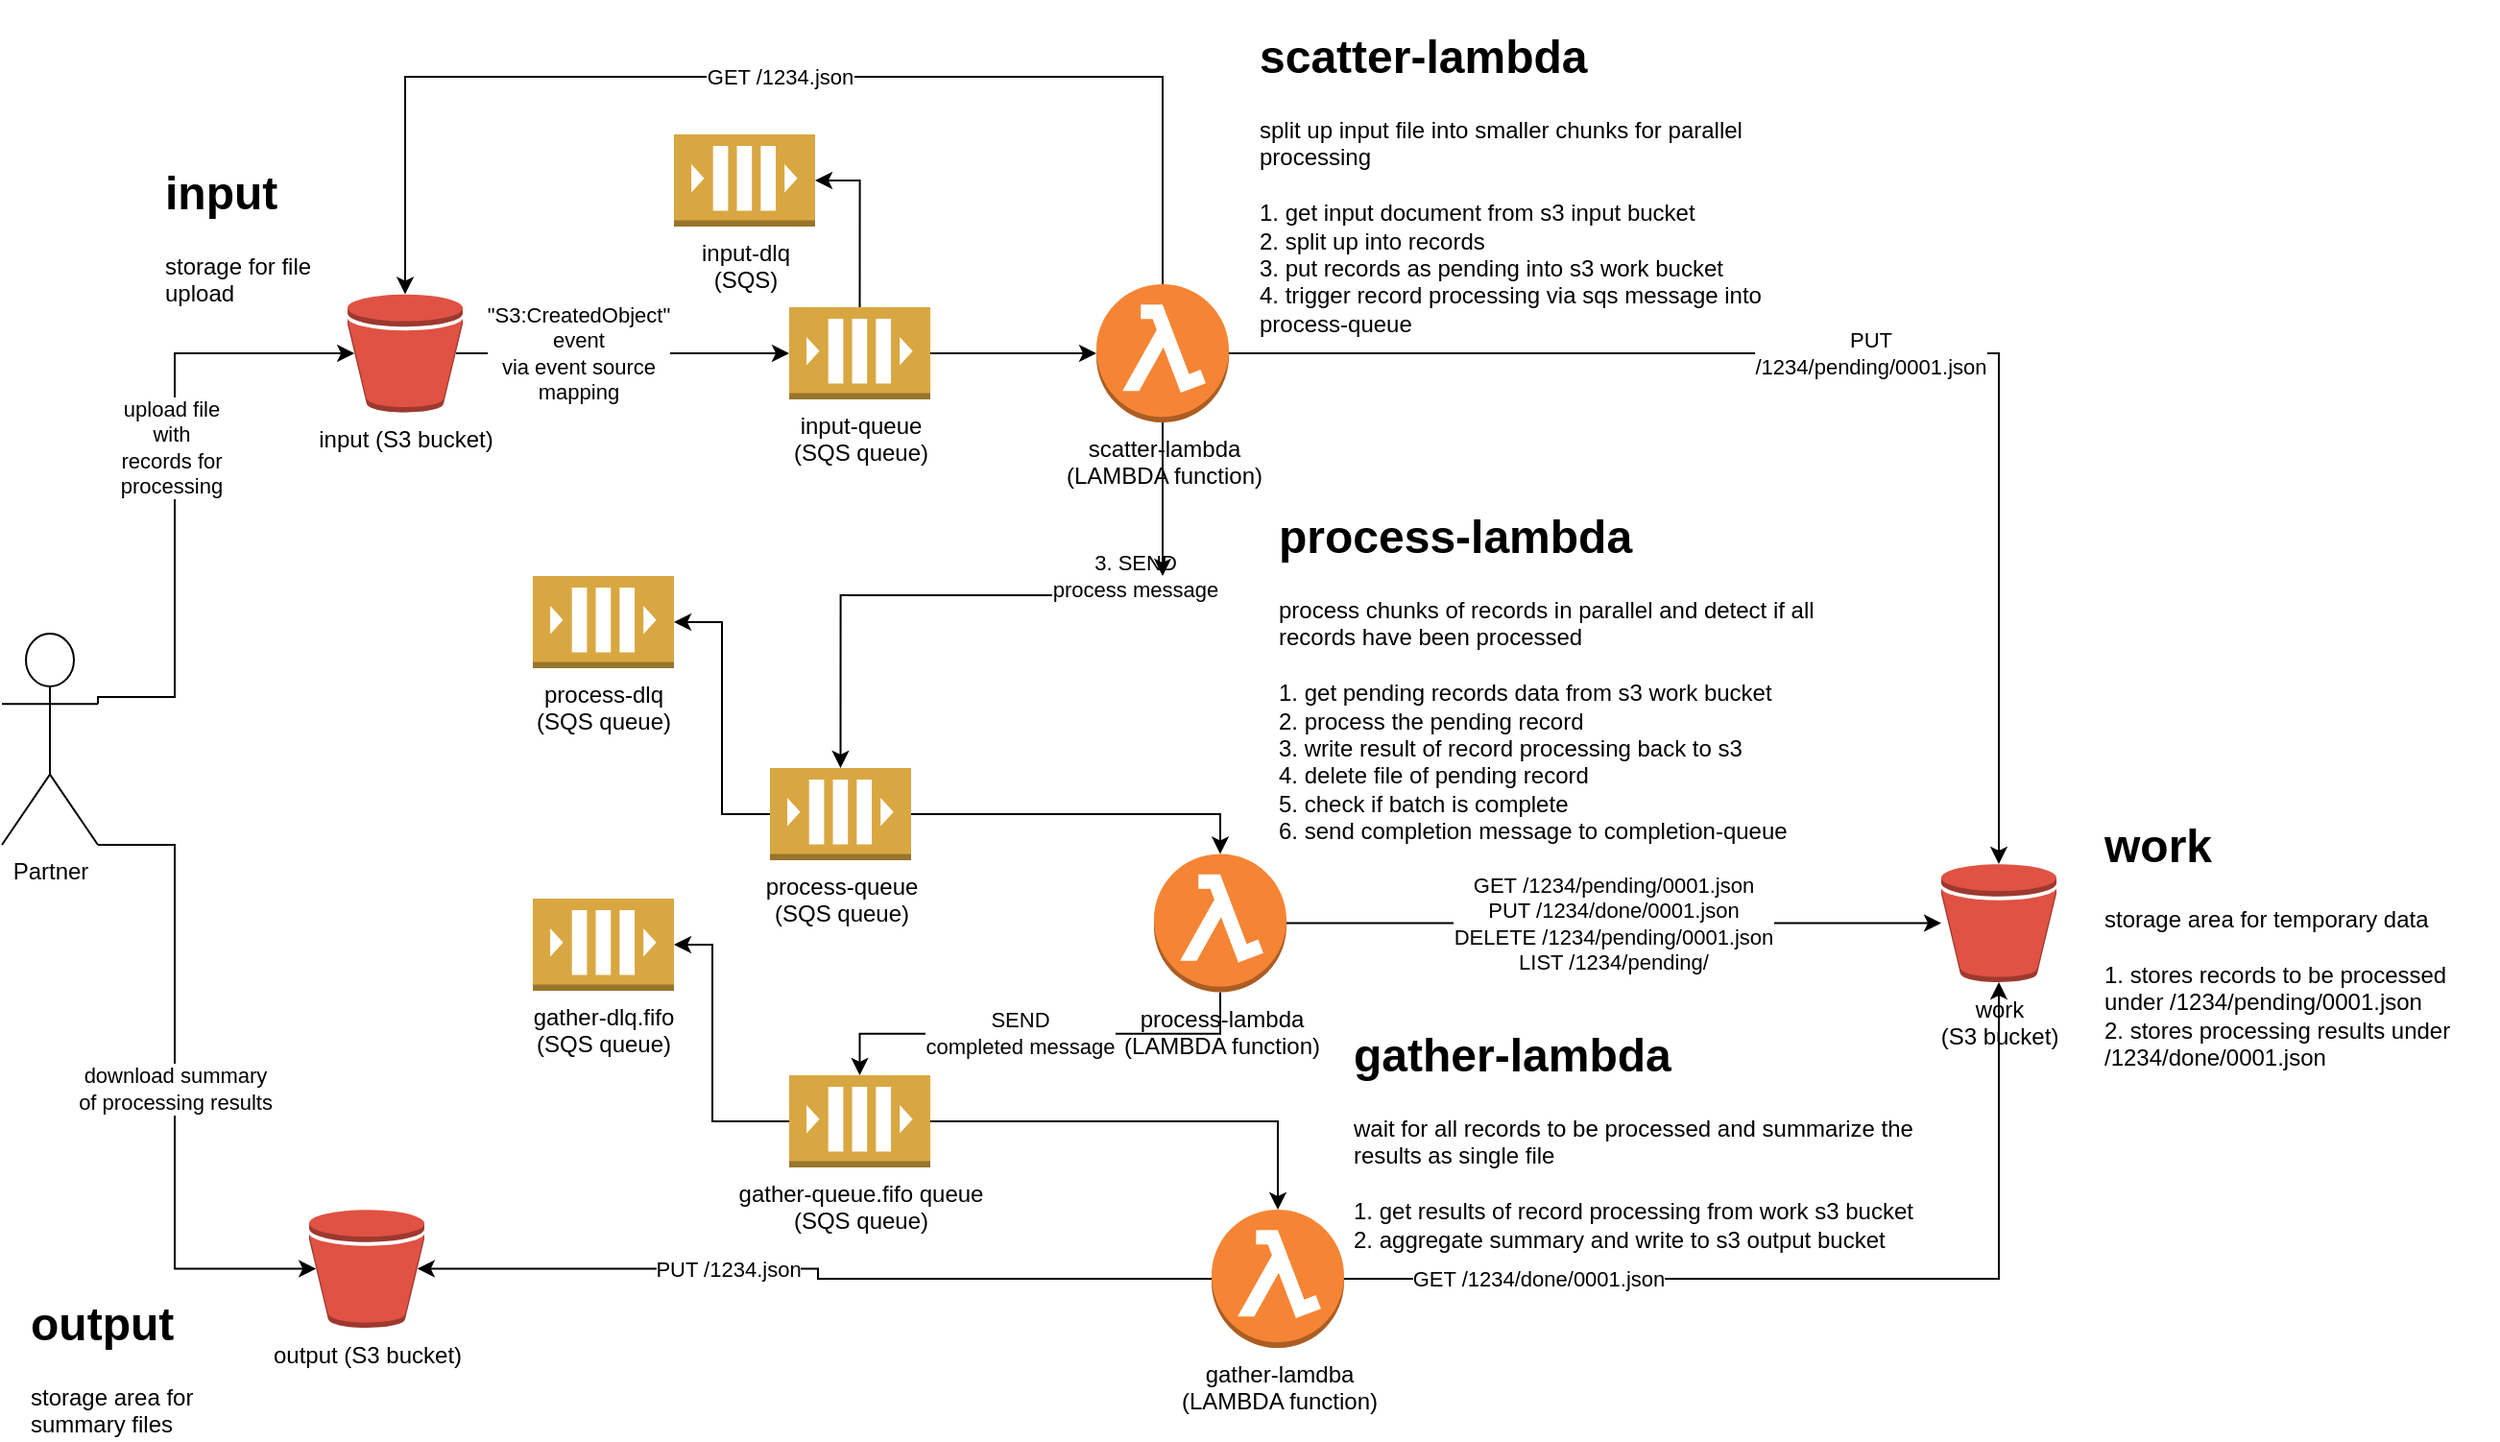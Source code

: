 <mxfile version="13.3.1" type="device"><diagram id="tzkQoiCtUvbGEuOGx7Zk" name="Page-1"><mxGraphModel dx="1865" dy="1777" grid="1" gridSize="10" guides="1" tooltips="1" connect="1" arrows="1" fold="1" page="1" pageScale="1" pageWidth="827" pageHeight="1169" math="0" shadow="0"><root><mxCell id="0"/><mxCell id="1" parent="0"/><mxCell id="6Xwi4XW5B414BrpLq9Nb-12" value="&quot;S3:CreatedObject&quot;&lt;br&gt;event&lt;br&gt;via event source&lt;br&gt;mapping" style="edgeStyle=orthogonalEdgeStyle;rounded=0;orthogonalLoop=1;jettySize=auto;html=1;exitX=0.94;exitY=0.5;exitDx=0;exitDy=0;exitPerimeter=0;" parent="1" source="6Xwi4XW5B414BrpLq9Nb-3" target="6Xwi4XW5B414BrpLq9Nb-4" edge="1"><mxGeometry x="-0.267" relative="1" as="geometry"><mxPoint as="offset"/></mxGeometry></mxCell><mxCell id="6Xwi4XW5B414BrpLq9Nb-3" value="input (S3 bucket)" style="outlineConnect=0;dashed=0;verticalLabelPosition=bottom;verticalAlign=top;align=center;html=1;shape=mxgraph.aws3.bucket;fillColor=#E05243;gradientColor=none;" parent="1" vertex="1"><mxGeometry x="90" y="13.25" width="60" height="61.5" as="geometry"/></mxCell><mxCell id="6Xwi4XW5B414BrpLq9Nb-13" style="edgeStyle=orthogonalEdgeStyle;rounded=0;orthogonalLoop=1;jettySize=auto;html=1;exitX=1;exitY=0.5;exitDx=0;exitDy=0;exitPerimeter=0;entryX=0;entryY=0.5;entryDx=0;entryDy=0;entryPerimeter=0;" parent="1" source="6Xwi4XW5B414BrpLq9Nb-4" target="6Xwi4XW5B414BrpLq9Nb-10" edge="1"><mxGeometry relative="1" as="geometry"/></mxCell><mxCell id="6Xwi4XW5B414BrpLq9Nb-32" style="edgeStyle=orthogonalEdgeStyle;rounded=0;orthogonalLoop=1;jettySize=auto;html=1;exitX=0.5;exitY=0;exitDx=0;exitDy=0;exitPerimeter=0;entryX=1;entryY=0.5;entryDx=0;entryDy=0;entryPerimeter=0;" parent="1" source="6Xwi4XW5B414BrpLq9Nb-4" target="6Xwi4XW5B414BrpLq9Nb-31" edge="1"><mxGeometry relative="1" as="geometry"/></mxCell><mxCell id="6Xwi4XW5B414BrpLq9Nb-4" value="input-queue&lt;br&gt;(SQS queue)" style="outlineConnect=0;dashed=0;verticalLabelPosition=bottom;verticalAlign=top;align=center;html=1;shape=mxgraph.aws3.queue;fillColor=#D9A741;gradientColor=none;" parent="1" vertex="1"><mxGeometry x="320" y="20" width="73.5" height="48" as="geometry"/></mxCell><mxCell id="6Xwi4XW5B414BrpLq9Nb-20" style="edgeStyle=orthogonalEdgeStyle;rounded=0;orthogonalLoop=1;jettySize=auto;html=1;exitX=0.5;exitY=1;exitDx=0;exitDy=0;exitPerimeter=0;" parent="1" source="6Xwi4XW5B414BrpLq9Nb-5" target="6Xwi4XW5B414BrpLq9Nb-8" edge="1"><mxGeometry relative="1" as="geometry"/></mxCell><mxCell id="w98lox8MjBDlZN870Kdd-5" value="SEND&lt;br&gt;completed message" style="edgeLabel;html=1;align=center;verticalAlign=middle;resizable=0;points=[];" parent="6Xwi4XW5B414BrpLq9Nb-20" vertex="1" connectable="0"><mxGeometry x="-0.399" relative="1" as="geometry"><mxPoint x="-57.15" y="-0.4" as="offset"/></mxGeometry></mxCell><mxCell id="6Xwi4XW5B414BrpLq9Nb-5" value="process-lambda&lt;br&gt;(LAMBDA function)" style="outlineConnect=0;dashed=0;verticalLabelPosition=bottom;verticalAlign=top;align=center;html=1;shape=mxgraph.aws3.lambda_function;fillColor=#F58534;gradientColor=none;" parent="1" vertex="1"><mxGeometry x="510" y="304.75" width="69" height="72" as="geometry"/></mxCell><mxCell id="6Xwi4XW5B414BrpLq9Nb-6" value="work&lt;br&gt;(S3 bucket)" style="outlineConnect=0;dashed=0;verticalLabelPosition=bottom;verticalAlign=top;align=center;html=1;shape=mxgraph.aws3.bucket;fillColor=#E05243;gradientColor=none;" parent="1" vertex="1"><mxGeometry x="920" y="310" width="60" height="61.5" as="geometry"/></mxCell><mxCell id="6Xwi4XW5B414BrpLq9Nb-7" value="output (S3 bucket)" style="outlineConnect=0;dashed=0;verticalLabelPosition=bottom;verticalAlign=top;align=center;html=1;shape=mxgraph.aws3.bucket;fillColor=#E05243;gradientColor=none;" parent="1" vertex="1"><mxGeometry x="70" y="490" width="60" height="61.5" as="geometry"/></mxCell><mxCell id="6Xwi4XW5B414BrpLq9Nb-25" style="edgeStyle=orthogonalEdgeStyle;rounded=0;orthogonalLoop=1;jettySize=auto;html=1;exitX=1;exitY=0.5;exitDx=0;exitDy=0;exitPerimeter=0;entryX=0.5;entryY=0;entryDx=0;entryDy=0;entryPerimeter=0;" parent="1" source="6Xwi4XW5B414BrpLq9Nb-8" target="6Xwi4XW5B414BrpLq9Nb-11" edge="1"><mxGeometry relative="1" as="geometry"/></mxCell><mxCell id="6Xwi4XW5B414BrpLq9Nb-36" style="edgeStyle=orthogonalEdgeStyle;rounded=0;orthogonalLoop=1;jettySize=auto;html=1;exitX=0;exitY=0.5;exitDx=0;exitDy=0;exitPerimeter=0;entryX=1;entryY=0.5;entryDx=0;entryDy=0;entryPerimeter=0;" parent="1" source="6Xwi4XW5B414BrpLq9Nb-8" target="w98lox8MjBDlZN870Kdd-25" edge="1"><mxGeometry relative="1" as="geometry"><mxPoint x="260" y="374" as="targetPoint"/><Array as="points"><mxPoint x="280" y="444"/><mxPoint x="280" y="352"/></Array></mxGeometry></mxCell><mxCell id="6Xwi4XW5B414BrpLq9Nb-8" value="gather-queue.fifo queue&lt;br&gt;(SQS queue)" style="outlineConnect=0;dashed=0;verticalLabelPosition=bottom;verticalAlign=top;align=center;html=1;shape=mxgraph.aws3.queue;fillColor=#D9A741;gradientColor=none;" parent="1" vertex="1"><mxGeometry x="320" y="420" width="73.5" height="48" as="geometry"/></mxCell><mxCell id="6Xwi4XW5B414BrpLq9Nb-24" style="edgeStyle=orthogonalEdgeStyle;rounded=0;orthogonalLoop=1;jettySize=auto;html=1;exitX=1;exitY=0.5;exitDx=0;exitDy=0;exitPerimeter=0;entryX=0.5;entryY=0;entryDx=0;entryDy=0;entryPerimeter=0;" parent="1" source="6Xwi4XW5B414BrpLq9Nb-9" target="6Xwi4XW5B414BrpLq9Nb-5" edge="1"><mxGeometry relative="1" as="geometry"/></mxCell><mxCell id="6Xwi4XW5B414BrpLq9Nb-34" style="edgeStyle=orthogonalEdgeStyle;rounded=0;orthogonalLoop=1;jettySize=auto;html=1;exitX=0;exitY=0.5;exitDx=0;exitDy=0;exitPerimeter=0;entryX=1;entryY=0.5;entryDx=0;entryDy=0;entryPerimeter=0;" parent="1" source="6Xwi4XW5B414BrpLq9Nb-9" target="6Xwi4XW5B414BrpLq9Nb-33" edge="1"><mxGeometry relative="1" as="geometry"/></mxCell><mxCell id="6Xwi4XW5B414BrpLq9Nb-9" value="process-queue&lt;br&gt;(SQS queue)" style="outlineConnect=0;dashed=0;verticalLabelPosition=bottom;verticalAlign=top;align=center;html=1;shape=mxgraph.aws3.queue;fillColor=#D9A741;gradientColor=none;" parent="1" vertex="1"><mxGeometry x="310" y="260" width="73.5" height="48" as="geometry"/></mxCell><mxCell id="6Xwi4XW5B414BrpLq9Nb-17" value="PUT&lt;br&gt;/1234/pending/0001.json" style="edgeStyle=orthogonalEdgeStyle;rounded=0;orthogonalLoop=1;jettySize=auto;html=1;exitX=1;exitY=0.5;exitDx=0;exitDy=0;exitPerimeter=0;entryX=0.5;entryY=0;entryDx=0;entryDy=0;entryPerimeter=0;" parent="1" source="6Xwi4XW5B414BrpLq9Nb-10" target="6Xwi4XW5B414BrpLq9Nb-6" edge="1"><mxGeometry relative="1" as="geometry"/></mxCell><mxCell id="6Xwi4XW5B414BrpLq9Nb-22" style="edgeStyle=orthogonalEdgeStyle;rounded=0;orthogonalLoop=1;jettySize=auto;html=1;exitX=0.5;exitY=1;exitDx=0;exitDy=0;exitPerimeter=0;entryX=0.5;entryY=0;entryDx=0;entryDy=0;entryPerimeter=0;" parent="1" source="6Xwi4XW5B414BrpLq9Nb-10" target="6Xwi4XW5B414BrpLq9Nb-9" edge="1"><mxGeometry relative="1" as="geometry"/></mxCell><mxCell id="w98lox8MjBDlZN870Kdd-4" value="3. SEND&lt;br&gt;process message" style="edgeLabel;html=1;align=center;verticalAlign=middle;resizable=0;points=[];" parent="6Xwi4XW5B414BrpLq9Nb-22" vertex="1" connectable="0"><mxGeometry x="-0.542" y="-15" relative="1" as="geometry"><mxPoint as="offset"/></mxGeometry></mxCell><mxCell id="w98lox8MjBDlZN870Kdd-3" value="GET /1234.json" style="edgeStyle=orthogonalEdgeStyle;rounded=0;orthogonalLoop=1;jettySize=auto;html=1;exitX=0.5;exitY=0;exitDx=0;exitDy=0;exitPerimeter=0;entryX=0.5;entryY=0;entryDx=0;entryDy=0;entryPerimeter=0;" parent="1" source="6Xwi4XW5B414BrpLq9Nb-10" target="6Xwi4XW5B414BrpLq9Nb-3" edge="1"><mxGeometry relative="1" as="geometry"><Array as="points"><mxPoint x="515" y="-100"/><mxPoint x="120" y="-100"/></Array></mxGeometry></mxCell><mxCell id="qFIb49dikgB9wKZpdTMg-2" value="" style="edgeStyle=orthogonalEdgeStyle;rounded=0;orthogonalLoop=1;jettySize=auto;html=1;" parent="1" source="6Xwi4XW5B414BrpLq9Nb-10" edge="1"><mxGeometry relative="1" as="geometry"><mxPoint x="514.5" y="160" as="targetPoint"/></mxGeometry></mxCell><mxCell id="6Xwi4XW5B414BrpLq9Nb-10" value="scatter-lambda&lt;br&gt;(LAMBDA function)" style="outlineConnect=0;dashed=0;verticalLabelPosition=bottom;verticalAlign=top;align=center;html=1;shape=mxgraph.aws3.lambda_function;fillColor=#F58534;gradientColor=none;" parent="1" vertex="1"><mxGeometry x="480" y="8" width="69" height="72" as="geometry"/></mxCell><mxCell id="6Xwi4XW5B414BrpLq9Nb-18" style="edgeStyle=orthogonalEdgeStyle;rounded=0;orthogonalLoop=1;jettySize=auto;html=1;exitX=1;exitY=0.5;exitDx=0;exitDy=0;exitPerimeter=0;entryX=0.5;entryY=1;entryDx=0;entryDy=0;entryPerimeter=0;" parent="1" source="6Xwi4XW5B414BrpLq9Nb-11" target="6Xwi4XW5B414BrpLq9Nb-6" edge="1"><mxGeometry relative="1" as="geometry"/></mxCell><mxCell id="w98lox8MjBDlZN870Kdd-7" value="GET /1234/done/0001.json" style="edgeLabel;html=1;align=center;verticalAlign=middle;resizable=0;points=[];" parent="6Xwi4XW5B414BrpLq9Nb-18" vertex="1" connectable="0"><mxGeometry x="-0.593" relative="1" as="geometry"><mxPoint as="offset"/></mxGeometry></mxCell><mxCell id="6Xwi4XW5B414BrpLq9Nb-26" style="edgeStyle=orthogonalEdgeStyle;rounded=0;orthogonalLoop=1;jettySize=auto;html=1;exitX=0;exitY=0.5;exitDx=0;exitDy=0;exitPerimeter=0;entryX=0.94;entryY=0.5;entryDx=0;entryDy=0;entryPerimeter=0;" parent="1" source="6Xwi4XW5B414BrpLq9Nb-11" target="6Xwi4XW5B414BrpLq9Nb-7" edge="1"><mxGeometry relative="1" as="geometry"/></mxCell><mxCell id="w98lox8MjBDlZN870Kdd-8" value="PUT /1234.json" style="edgeLabel;html=1;align=center;verticalAlign=middle;resizable=0;points=[];" parent="6Xwi4XW5B414BrpLq9Nb-26" vertex="1" connectable="0"><mxGeometry x="0.228" relative="1" as="geometry"><mxPoint as="offset"/></mxGeometry></mxCell><mxCell id="6Xwi4XW5B414BrpLq9Nb-11" value="gather-lamdba&lt;br&gt;(LAMBDA function)" style="outlineConnect=0;dashed=0;verticalLabelPosition=bottom;verticalAlign=top;align=center;html=1;shape=mxgraph.aws3.lambda_function;fillColor=#F58534;gradientColor=none;" parent="1" vertex="1"><mxGeometry x="540" y="490" width="69" height="72" as="geometry"/></mxCell><mxCell id="6Xwi4XW5B414BrpLq9Nb-29" style="edgeStyle=orthogonalEdgeStyle;rounded=0;orthogonalLoop=1;jettySize=auto;html=1;entryX=0.06;entryY=0.5;entryDx=0;entryDy=0;entryPerimeter=0;exitX=1;exitY=0.333;exitDx=0;exitDy=0;exitPerimeter=0;" parent="1" source="6Xwi4XW5B414BrpLq9Nb-28" target="6Xwi4XW5B414BrpLq9Nb-3" edge="1"><mxGeometry relative="1" as="geometry"><Array as="points"><mxPoint x="-40" y="223"/><mxPoint y="223"/><mxPoint y="44"/></Array></mxGeometry></mxCell><mxCell id="w98lox8MjBDlZN870Kdd-33" value="upload file&lt;br&gt;with&lt;br&gt;records for&lt;br&gt;processing" style="edgeLabel;html=1;align=center;verticalAlign=middle;resizable=0;points=[];" parent="6Xwi4XW5B414BrpLq9Nb-29" vertex="1" connectable="0"><mxGeometry x="0.1" y="2" relative="1" as="geometry"><mxPoint as="offset"/></mxGeometry></mxCell><mxCell id="6Xwi4XW5B414BrpLq9Nb-30" value="download summary&lt;br&gt;of processing results" style="edgeStyle=orthogonalEdgeStyle;rounded=0;orthogonalLoop=1;jettySize=auto;html=1;entryX=0.06;entryY=0.5;entryDx=0;entryDy=0;entryPerimeter=0;exitX=1;exitY=1;exitDx=0;exitDy=0;exitPerimeter=0;" parent="1" source="6Xwi4XW5B414BrpLq9Nb-28" target="6Xwi4XW5B414BrpLq9Nb-7" edge="1"><mxGeometry relative="1" as="geometry"><mxPoint x="105" y="430" as="sourcePoint"/><Array as="points"><mxPoint y="300"/><mxPoint y="521"/></Array></mxGeometry></mxCell><mxCell id="6Xwi4XW5B414BrpLq9Nb-28" value="Partner" style="shape=umlActor;verticalLabelPosition=bottom;labelBackgroundColor=#ffffff;verticalAlign=top;html=1;outlineConnect=0;" parent="1" vertex="1"><mxGeometry x="-90" y="190" width="50" height="110" as="geometry"/></mxCell><mxCell id="6Xwi4XW5B414BrpLq9Nb-31" value="input-dlq&lt;br&gt;(SQS)" style="outlineConnect=0;dashed=0;verticalLabelPosition=bottom;verticalAlign=top;align=center;html=1;shape=mxgraph.aws3.queue;fillColor=#D9A741;gradientColor=none;" parent="1" vertex="1"><mxGeometry x="260" y="-70" width="73.5" height="48" as="geometry"/></mxCell><mxCell id="6Xwi4XW5B414BrpLq9Nb-33" value="process-dlq&lt;br&gt;(SQS queue)" style="outlineConnect=0;dashed=0;verticalLabelPosition=bottom;verticalAlign=top;align=center;html=1;shape=mxgraph.aws3.queue;fillColor=#D9A741;gradientColor=none;" parent="1" vertex="1"><mxGeometry x="186.5" y="160" width="73.5" height="48" as="geometry"/></mxCell><mxCell id="w98lox8MjBDlZN870Kdd-25" value="gather-dlq.fifo&lt;br&gt;(SQS queue)" style="outlineConnect=0;dashed=0;verticalLabelPosition=bottom;verticalAlign=top;align=center;html=1;shape=mxgraph.aws3.queue;fillColor=#D9A741;gradientColor=none;" parent="1" vertex="1"><mxGeometry x="186.5" y="328" width="73.5" height="48" as="geometry"/></mxCell><mxCell id="6Xwi4XW5B414BrpLq9Nb-37" value="GET&amp;nbsp;/1234/pending/0001.json&lt;br&gt;PUT /1234/done/0001.json&lt;br&gt;DELETE /1234/pending/0001.json&lt;br&gt;LIST /1234/pending/" style="edgeStyle=orthogonalEdgeStyle;rounded=0;orthogonalLoop=1;jettySize=auto;html=1;exitX=1;exitY=0.5;exitDx=0;exitDy=0;exitPerimeter=0;" parent="1" source="6Xwi4XW5B414BrpLq9Nb-5" target="6Xwi4XW5B414BrpLq9Nb-6" edge="1"><mxGeometry relative="1" as="geometry"><mxPoint x="578.995" y="325.19" as="sourcePoint"/><mxPoint x="783.6" y="348.75" as="targetPoint"/></mxGeometry></mxCell><mxCell id="w98lox8MjBDlZN870Kdd-15" value="&lt;h1&gt;scatter-lambda&lt;/h1&gt;&lt;div&gt;split up input file into smaller chunks for parallel processing&lt;br&gt;&lt;br&gt;&lt;/div&gt;&lt;div&gt;1. get input document from s3 input bucket&lt;br&gt;2. split up into records&lt;br&gt;3. put records as pending into s3 work bucket&lt;br&gt;4. trigger record&amp;nbsp;&lt;span&gt;processing via sqs message into process-queue&lt;/span&gt;&lt;/div&gt;" style="text;html=1;strokeColor=none;fillColor=none;spacing=5;spacingTop=-20;whiteSpace=wrap;overflow=hidden;rounded=0;" parent="1" vertex="1"><mxGeometry x="560" y="-130" width="310" height="180" as="geometry"/></mxCell><mxCell id="w98lox8MjBDlZN870Kdd-16" value="&lt;h1&gt;process-lambda&lt;/h1&gt;&lt;div&gt;process chunks of records in parallel and detect if all records have been processed&lt;br&gt;&lt;br&gt;&lt;/div&gt;&lt;div&gt;1. get pending records data from s3 work bucket&lt;/div&gt;&lt;div&gt;2. process the pending record&lt;br&gt;3. write result of record processing back to s3&lt;br&gt;4. delete file of pending record&lt;br&gt;5. check if batch is complete&lt;br&gt;6. send completion message to completion-queue&lt;br&gt;&lt;/div&gt;" style="text;html=1;strokeColor=none;fillColor=none;spacing=5;spacingTop=-20;whiteSpace=wrap;overflow=hidden;rounded=0;" parent="1" vertex="1"><mxGeometry x="570" y="120" width="310" height="190" as="geometry"/></mxCell><mxCell id="w98lox8MjBDlZN870Kdd-17" value="&lt;h1&gt;gather-lambda&lt;br&gt;&lt;/h1&gt;&lt;div&gt;wait for all records to be processed and summarize the results as single file&lt;/div&gt;&lt;div&gt;&lt;br&gt;&lt;/div&gt;&lt;div&gt;1. get results of record processing from work s3 bucket&lt;br&gt;2. aggregate summary and write to s3 output bucket&lt;/div&gt;" style="text;html=1;strokeColor=none;fillColor=none;spacing=5;spacingTop=-20;whiteSpace=wrap;overflow=hidden;rounded=0;" parent="1" vertex="1"><mxGeometry x="609" y="390" width="301" height="152" as="geometry"/></mxCell><mxCell id="raUVt6duwBd9L4r0m94V-2" value="&lt;h1&gt;work&lt;/h1&gt;&lt;div&gt;storage area for temporary data&lt;/div&gt;&lt;div&gt;&lt;br&gt;&lt;/div&gt;&lt;div&gt;1. stores records to be processed under /1234/pending/0001.json&lt;/div&gt;&lt;div&gt;&lt;span&gt;2. stores processing results under /1234/done/0001.json&lt;/span&gt;&lt;/div&gt;" style="text;html=1;strokeColor=none;fillColor=none;spacing=5;spacingTop=-20;whiteSpace=wrap;overflow=hidden;rounded=0;" vertex="1" parent="1"><mxGeometry x="1000" y="280.75" width="210" height="149.25" as="geometry"/></mxCell><mxCell id="raUVt6duwBd9L4r0m94V-3" value="&lt;h1&gt;output&lt;/h1&gt;&lt;div&gt;storage area for summary files&lt;/div&gt;" style="text;html=1;strokeColor=none;fillColor=none;spacing=5;spacingTop=-20;whiteSpace=wrap;overflow=hidden;rounded=0;" vertex="1" parent="1"><mxGeometry x="-80" y="530" width="120" height="80" as="geometry"/></mxCell><mxCell id="raUVt6duwBd9L4r0m94V-4" value="&lt;h1&gt;input&lt;/h1&gt;&lt;div&gt;storage for file upload&lt;/div&gt;" style="text;html=1;strokeColor=none;fillColor=none;spacing=5;spacingTop=-20;whiteSpace=wrap;overflow=hidden;rounded=0;" vertex="1" parent="1"><mxGeometry x="-10" y="-58.75" width="120" height="78.75" as="geometry"/></mxCell></root></mxGraphModel></diagram></mxfile>